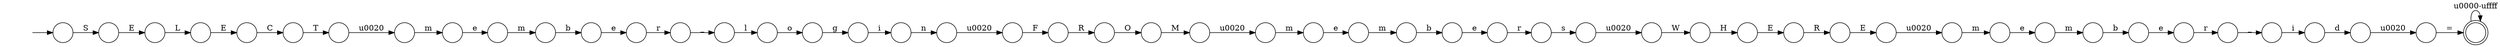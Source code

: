 digraph Automaton {
  rankdir = LR;
  0 [shape=circle,label=""];
  0 -> 37 [label="m"]
  1 [shape=circle,label=""];
  1 -> 13 [label="\u0020"]
  2 [shape=circle,label=""];
  2 -> 36 [label="r"]
  3 [shape=circle,label=""];
  3 -> 43 [label="b"]
  4 [shape=circle,label=""];
  4 -> 30 [label="H"]
  5 [shape=circle,label=""];
  5 -> 38 [label="m"]
  6 [shape=circle,label=""];
  6 -> 0 [label="\u0020"]
  7 [shape=circle,label=""];
  7 -> 33 [label="d"]
  8 [shape=circle,label=""];
  8 -> 5 [label="e"]
  9 [shape=circle,label=""];
  9 -> 32 [label="\u0020"]
  10 [shape=circle,label=""];
  10 -> 24 [label="M"]
  11 [shape=circle,label=""];
  11 -> 9 [label="n"]
  12 [shape=circle,label=""];
  12 -> 23 [label="r"]
  13 [shape=circle,label=""];
  13 -> 8 [label="m"]
  14 [shape=circle,label=""];
  14 -> 40 [label="l"]
  15 [shape=circle,label=""];
  15 -> 44 [label="\u0020"]
  16 [shape=circle,label=""];
  16 -> 3 [label="m"]
  17 [shape=circle,label=""];
  17 -> 42 [label="="]
  18 [shape=circle,label=""];
  18 -> 39 [label="b"]
  19 [shape=circle,label=""];
  19 -> 41 [label="C"]
  20 [shape=circle,label=""];
  20 -> 12 [label="e"]
  21 [shape=circle,label=""];
  21 -> 7 [label="i"]
  22 [shape=circle,label=""];
  22 -> 50 [label="R"]
  23 [shape=circle,label=""];
  23 -> 14 [label="_"]
  24 [shape=circle,label=""];
  24 -> 45 [label="\u0020"]
  25 [shape=circle,label=""];
  25 -> 18 [label="m"]
  26 [shape=circle,label=""];
  26 -> 25 [label="e"]
  27 [shape=circle,label=""];
  27 -> 21 [label="_"]
  28 [shape=circle,label=""];
  28 -> 27 [label="r"]
  29 [shape=circle,label=""];
  29 -> 49 [label="R"]
  30 [shape=circle,label=""];
  30 -> 22 [label="E"]
  31 [shape=circle,label=""];
  31 -> 19 [label="E"]
  32 [shape=circle,label=""];
  32 -> 29 [label="F"]
  33 [shape=circle,label=""];
  33 -> 17 [label="\u0020"]
  34 [shape=circle,label=""];
  34 -> 48 [label="g"]
  35 [shape=circle,label=""];
  35 -> 46 [label="E"]
  36 [shape=circle,label=""];
  36 -> 15 [label="s"]
  37 [shape=circle,label=""];
  37 -> 16 [label="e"]
  38 [shape=circle,label=""];
  38 -> 20 [label="b"]
  39 [shape=circle,label=""];
  39 -> 2 [label="e"]
  40 [shape=circle,label=""];
  40 -> 34 [label="o"]
  41 [shape=circle,label=""];
  41 -> 1 [label="T"]
  42 [shape=doublecircle,label=""];
  42 -> 42 [label="\u0000-\uffff"]
  43 [shape=circle,label=""];
  43 -> 28 [label="e"]
  44 [shape=circle,label=""];
  44 -> 4 [label="W"]
  45 [shape=circle,label=""];
  45 -> 26 [label="m"]
  46 [shape=circle,label=""];
  46 -> 31 [label="L"]
  47 [shape=circle,label=""];
  initial [shape=plaintext,label=""];
  initial -> 47
  47 -> 35 [label="S"]
  48 [shape=circle,label=""];
  48 -> 11 [label="i"]
  49 [shape=circle,label=""];
  49 -> 10 [label="O"]
  50 [shape=circle,label=""];
  50 -> 6 [label="E"]
}

